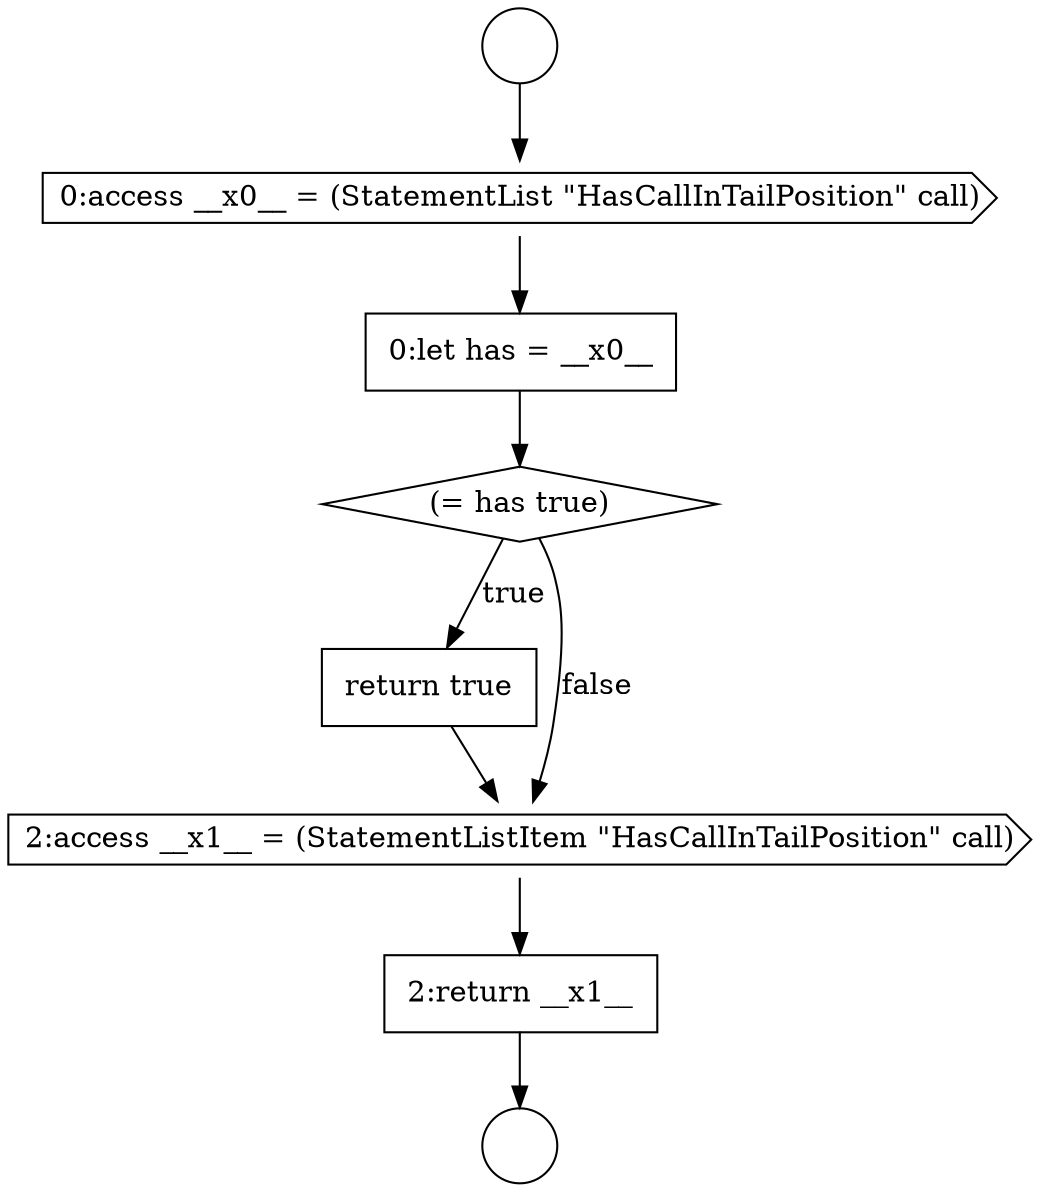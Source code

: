 digraph {
  node8898 [shape=none, margin=0, label=<<font color="black">
    <table border="0" cellborder="1" cellspacing="0" cellpadding="10">
      <tr><td align="left">return true</td></tr>
    </table>
  </font>> color="black" fillcolor="white" style=filled]
  node8899 [shape=cds, label=<<font color="black">2:access __x1__ = (StatementListItem &quot;HasCallInTailPosition&quot; call)</font>> color="black" fillcolor="white" style=filled]
  node8895 [shape=cds, label=<<font color="black">0:access __x0__ = (StatementList &quot;HasCallInTailPosition&quot; call)</font>> color="black" fillcolor="white" style=filled]
  node8896 [shape=none, margin=0, label=<<font color="black">
    <table border="0" cellborder="1" cellspacing="0" cellpadding="10">
      <tr><td align="left">0:let has = __x0__</td></tr>
    </table>
  </font>> color="black" fillcolor="white" style=filled]
  node8893 [shape=circle label=" " color="black" fillcolor="white" style=filled]
  node8897 [shape=diamond, label=<<font color="black">(= has true)</font>> color="black" fillcolor="white" style=filled]
  node8900 [shape=none, margin=0, label=<<font color="black">
    <table border="0" cellborder="1" cellspacing="0" cellpadding="10">
      <tr><td align="left">2:return __x1__</td></tr>
    </table>
  </font>> color="black" fillcolor="white" style=filled]
  node8894 [shape=circle label=" " color="black" fillcolor="white" style=filled]
  node8893 -> node8895 [ color="black"]
  node8896 -> node8897 [ color="black"]
  node8900 -> node8894 [ color="black"]
  node8898 -> node8899 [ color="black"]
  node8897 -> node8898 [label=<<font color="black">true</font>> color="black"]
  node8897 -> node8899 [label=<<font color="black">false</font>> color="black"]
  node8895 -> node8896 [ color="black"]
  node8899 -> node8900 [ color="black"]
}
